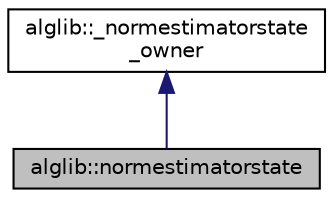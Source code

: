 digraph "alglib::normestimatorstate"
{
  edge [fontname="Helvetica",fontsize="10",labelfontname="Helvetica",labelfontsize="10"];
  node [fontname="Helvetica",fontsize="10",shape=record];
  Node0 [label="alglib::normestimatorstate",height=0.2,width=0.4,color="black", fillcolor="grey75", style="filled", fontcolor="black"];
  Node1 -> Node0 [dir="back",color="midnightblue",fontsize="10",style="solid",fontname="Helvetica"];
  Node1 [label="alglib::_normestimatorstate\l_owner",height=0.2,width=0.4,color="black", fillcolor="white", style="filled",URL="$classalglib_1_1__normestimatorstate__owner.html"];
}
